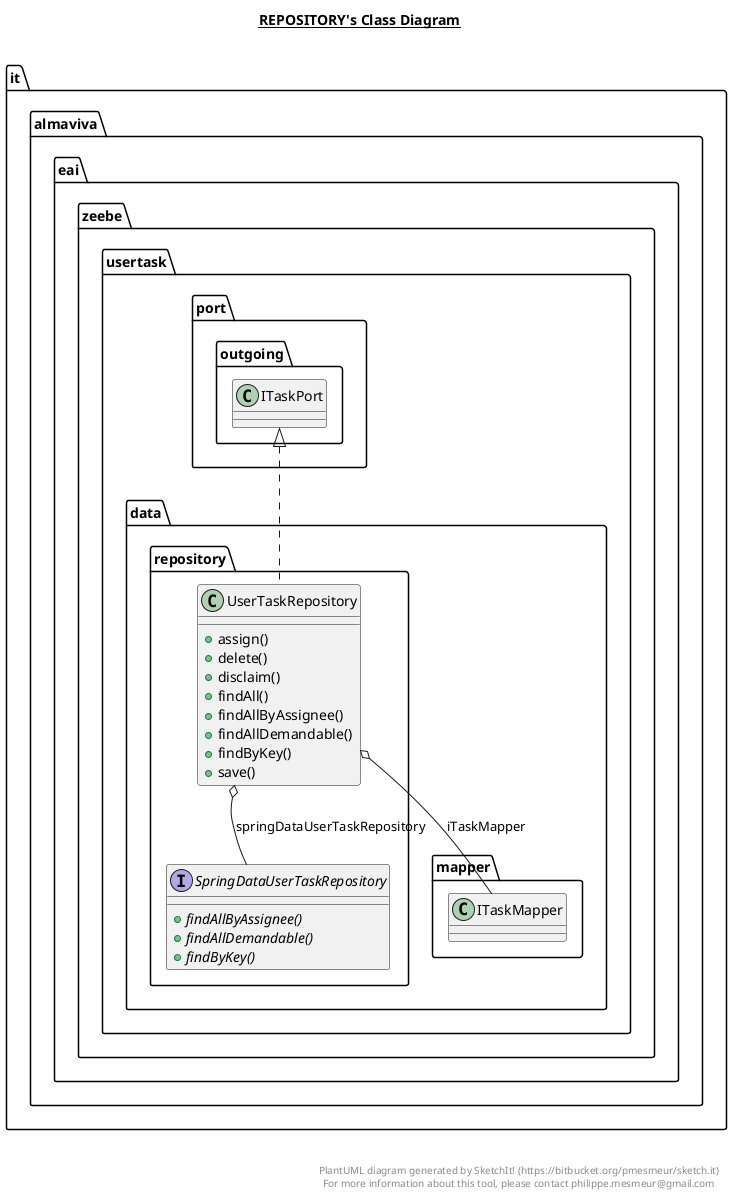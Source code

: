@startuml

title __REPOSITORY's Class Diagram__\n

  namespace it.almaviva.eai.zeebe.usertask.data.repository {
    interface it.almaviva.eai.zeebe.usertask.data.repository.SpringDataUserTaskRepository {
        {abstract} + findAllByAssignee()
        {abstract} + findAllDemandable()
        {abstract} + findByKey()
    }
  }
  

  namespace it.almaviva.eai.zeebe.usertask.data.repository {
    class it.almaviva.eai.zeebe.usertask.data.repository.UserTaskRepository {
        + assign()
        + delete()
        + disclaim()
        + findAll()
        + findAllByAssignee()
        + findAllDemandable()
        + findByKey()
        + save()
    }
  }
  

  it.almaviva.eai.zeebe.usertask.data.repository.UserTaskRepository .up.|> it.almaviva.eai.zeebe.usertask.port.outgoing.ITaskPort
  it.almaviva.eai.zeebe.usertask.data.repository.UserTaskRepository o-- it.almaviva.eai.zeebe.usertask.data.mapper.ITaskMapper : iTaskMapper
  it.almaviva.eai.zeebe.usertask.data.repository.UserTaskRepository o-- it.almaviva.eai.zeebe.usertask.data.repository.SpringDataUserTaskRepository : springDataUserTaskRepository


right footer


PlantUML diagram generated by SketchIt! (https://bitbucket.org/pmesmeur/sketch.it)
For more information about this tool, please contact philippe.mesmeur@gmail.com
endfooter

@enduml
